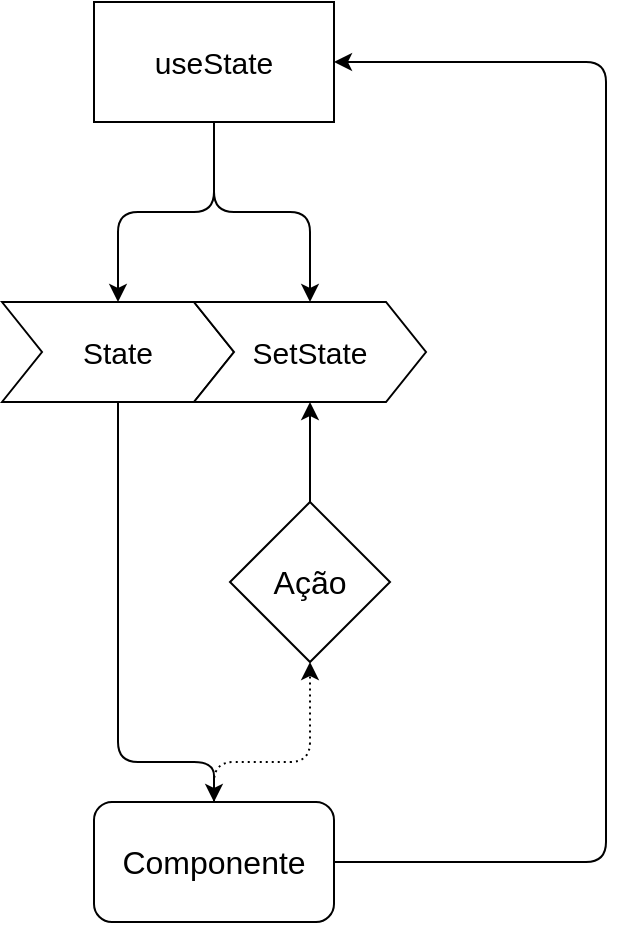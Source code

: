 <mxfile version="13.3.4" type="device"><diagram id="BiNkHML4j64emADvwFFD" name="Page-1"><mxGraphModel dx="1346" dy="806" grid="1" gridSize="10" guides="1" tooltips="1" connect="1" arrows="1" fold="1" page="1" pageScale="1" pageWidth="827" pageHeight="1169" math="0" shadow="0"><root><mxCell id="0"/><mxCell id="1" parent="0"/><mxCell id="SSVwMZ6rq8dgAlkr9RHc-1" value="&lt;font style=&quot;font-size: 16px&quot;&gt;Componente&lt;/font&gt;" style="rounded=1;whiteSpace=wrap;html=1;" vertex="1" parent="1"><mxGeometry x="354" y="670" width="120" height="60" as="geometry"/></mxCell><mxCell id="SSVwMZ6rq8dgAlkr9RHc-2" value="&lt;font style=&quot;font-size: 15px&quot;&gt;State&lt;/font&gt;" style="shape=step;perimeter=stepPerimeter;whiteSpace=wrap;html=1;fixedSize=1;" vertex="1" parent="1"><mxGeometry x="308" y="420" width="116" height="50" as="geometry"/></mxCell><mxCell id="SSVwMZ6rq8dgAlkr9RHc-3" value="&lt;font style=&quot;font-size: 15px&quot;&gt;SetState&lt;/font&gt;" style="shape=step;perimeter=stepPerimeter;whiteSpace=wrap;html=1;fixedSize=1;" vertex="1" parent="1"><mxGeometry x="404" y="420" width="116" height="50" as="geometry"/></mxCell><mxCell id="SSVwMZ6rq8dgAlkr9RHc-4" value="&lt;font style=&quot;font-size: 15px&quot;&gt;useState&lt;/font&gt;" style="rounded=0;whiteSpace=wrap;html=1;" vertex="1" parent="1"><mxGeometry x="354" y="270" width="120" height="60" as="geometry"/></mxCell><mxCell id="SSVwMZ6rq8dgAlkr9RHc-5" value="" style="endArrow=classic;html=1;entryX=1;entryY=0.5;entryDx=0;entryDy=0;exitX=1;exitY=0.5;exitDx=0;exitDy=0;edgeStyle=orthogonalEdgeStyle;" edge="1" parent="1" source="SSVwMZ6rq8dgAlkr9RHc-1" target="SSVwMZ6rq8dgAlkr9RHc-4"><mxGeometry width="50" height="50" relative="1" as="geometry"><mxPoint x="390" y="600" as="sourcePoint"/><mxPoint x="440" y="550" as="targetPoint"/><Array as="points"><mxPoint x="610" y="700"/><mxPoint x="610" y="300"/></Array></mxGeometry></mxCell><mxCell id="SSVwMZ6rq8dgAlkr9RHc-6" value="" style="endArrow=classic;html=1;exitX=0.5;exitY=1;exitDx=0;exitDy=0;entryX=0.5;entryY=0;entryDx=0;entryDy=0;edgeStyle=orthogonalEdgeStyle;" edge="1" parent="1" source="SSVwMZ6rq8dgAlkr9RHc-4" target="SSVwMZ6rq8dgAlkr9RHc-2"><mxGeometry width="50" height="50" relative="1" as="geometry"><mxPoint x="380" y="410" as="sourcePoint"/><mxPoint x="430" y="360" as="targetPoint"/></mxGeometry></mxCell><mxCell id="SSVwMZ6rq8dgAlkr9RHc-7" value="" style="endArrow=classic;html=1;exitX=0.5;exitY=1;exitDx=0;exitDy=0;entryX=0.5;entryY=0;entryDx=0;entryDy=0;edgeStyle=orthogonalEdgeStyle;" edge="1" parent="1" source="SSVwMZ6rq8dgAlkr9RHc-4" target="SSVwMZ6rq8dgAlkr9RHc-3"><mxGeometry width="50" height="50" relative="1" as="geometry"><mxPoint x="450" y="380" as="sourcePoint"/><mxPoint x="500" y="330" as="targetPoint"/></mxGeometry></mxCell><mxCell id="SSVwMZ6rq8dgAlkr9RHc-8" value="" style="endArrow=classic;html=1;exitX=0.5;exitY=1;exitDx=0;exitDy=0;entryX=0.5;entryY=0;entryDx=0;entryDy=0;edgeStyle=orthogonalEdgeStyle;" edge="1" parent="1" source="SSVwMZ6rq8dgAlkr9RHc-2" target="SSVwMZ6rq8dgAlkr9RHc-1"><mxGeometry width="50" height="50" relative="1" as="geometry"><mxPoint x="390" y="600" as="sourcePoint"/><mxPoint x="440" y="550" as="targetPoint"/><Array as="points"><mxPoint x="366" y="650"/><mxPoint x="414" y="650"/></Array></mxGeometry></mxCell><mxCell id="SSVwMZ6rq8dgAlkr9RHc-9" value="&lt;font style=&quot;font-size: 16px&quot;&gt;Ação&lt;/font&gt;" style="rhombus;whiteSpace=wrap;html=1;" vertex="1" parent="1"><mxGeometry x="422" y="520" width="80" height="80" as="geometry"/></mxCell><mxCell id="SSVwMZ6rq8dgAlkr9RHc-10" value="" style="endArrow=classic;html=1;exitX=0.5;exitY=0;exitDx=0;exitDy=0;entryX=0.5;entryY=1;entryDx=0;entryDy=0;dashed=1;dashPattern=1 2;edgeStyle=orthogonalEdgeStyle;" edge="1" parent="1" source="SSVwMZ6rq8dgAlkr9RHc-1" target="SSVwMZ6rq8dgAlkr9RHc-9"><mxGeometry width="50" height="50" relative="1" as="geometry"><mxPoint x="390" y="600" as="sourcePoint"/><mxPoint x="440" y="550" as="targetPoint"/><Array as="points"><mxPoint x="414" y="650"/><mxPoint x="462" y="650"/></Array></mxGeometry></mxCell><mxCell id="SSVwMZ6rq8dgAlkr9RHc-11" value="" style="endArrow=classic;html=1;exitX=0.5;exitY=0;exitDx=0;exitDy=0;entryX=0.5;entryY=1;entryDx=0;entryDy=0;" edge="1" parent="1" source="SSVwMZ6rq8dgAlkr9RHc-9" target="SSVwMZ6rq8dgAlkr9RHc-3"><mxGeometry width="50" height="50" relative="1" as="geometry"><mxPoint x="390" y="600" as="sourcePoint"/><mxPoint x="440" y="550" as="targetPoint"/></mxGeometry></mxCell></root></mxGraphModel></diagram></mxfile>